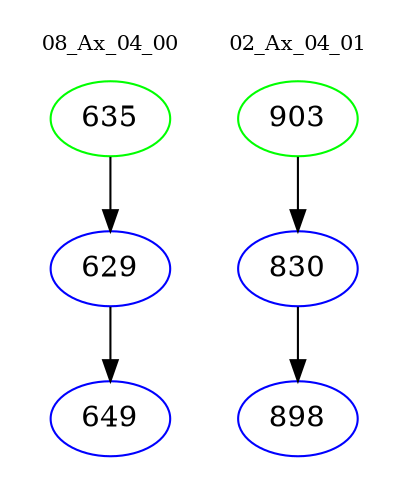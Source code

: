 digraph{
subgraph cluster_0 {
color = white
label = "08_Ax_04_00";
fontsize=10;
T0_635 [label="635", color="green"]
T0_635 -> T0_629 [color="black"]
T0_629 [label="629", color="blue"]
T0_629 -> T0_649 [color="black"]
T0_649 [label="649", color="blue"]
}
subgraph cluster_1 {
color = white
label = "02_Ax_04_01";
fontsize=10;
T1_903 [label="903", color="green"]
T1_903 -> T1_830 [color="black"]
T1_830 [label="830", color="blue"]
T1_830 -> T1_898 [color="black"]
T1_898 [label="898", color="blue"]
}
}
